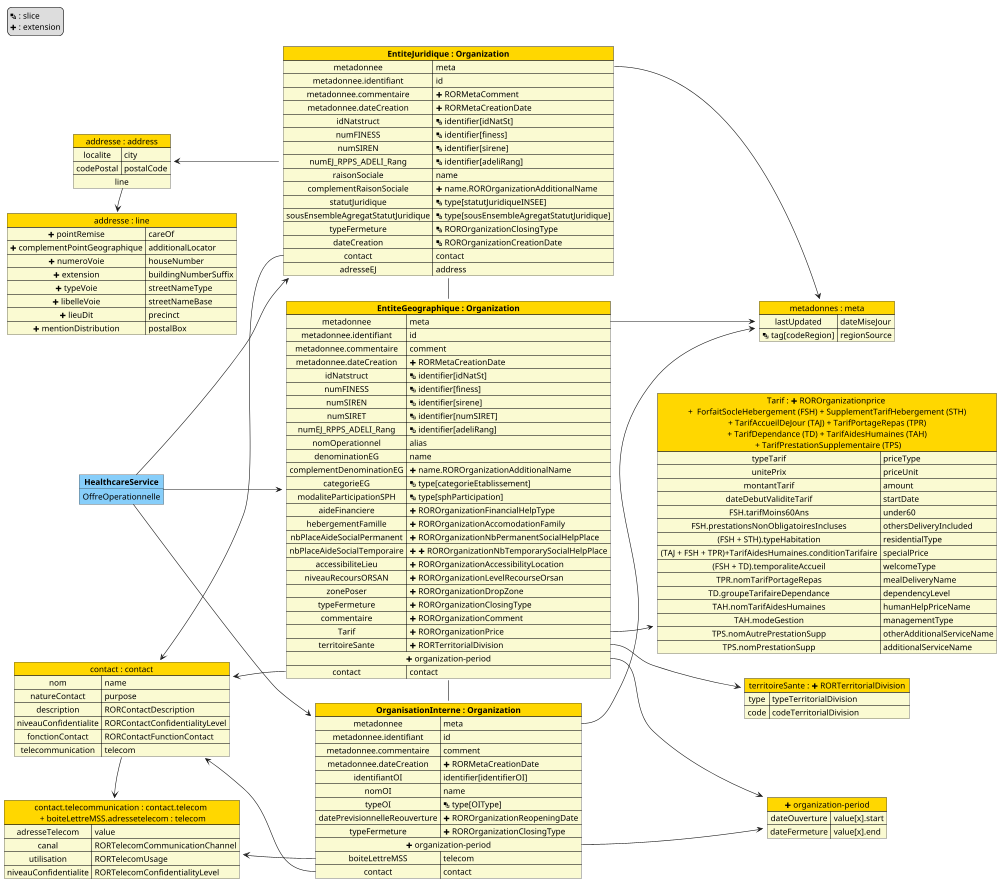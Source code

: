 @startuml mapping-Organization

left to right direction

scale 1000 width

legend top left
  <&layers> : slice
  <&plus> : extension
endlegend


map "metadonnes : meta" as meta #back:LightGoldenRodYellow;header:Gold {
    lastUpdated => dateMiseJour 
    <&layers> tag[codeRegion] => regionSource
}

map "<&plus> organization-period" as period #back:LightGoldenRodYellow;header:Gold {
    dateOuverture => value[x].start
    dateFermeture => value[x].end
}

map "territoireSante : <&plus> RORTerritorialDivision" as RORTerritorialDivision #back:LightGoldenRodYellow;header:Gold {
    type => typeTerritorialDivision
    code => codeTerritorialDivision
}

map "Tarif : <&plus> ROROrganizationprice \n +  ForfaitSocleHebergement (FSH) + SupplementTarifHebergement (STH) \n + TarifAccueilDeJour (TAJ) + TarifPortageRepas (TPR) \n + TarifDependance (TD) + TarifAidesHumaines (TAH) \n + TarifPrestationSupplementaire (TPS)" as ROROrganizationPrice #back:LightGoldenRodYellow;header:Gold {
    typeTarif => priceType
    unitePrix => priceUnit
    montantTarif => amount
    dateDebutValiditeTarif => startDate
    FSH.tarifMoins60Ans => under60
    FSH.prestationsNonObligatoiresIncluses => deliveryIncluded
    FSH.prestationsNonObligatoiresIncluses => othersDeliveryIncluded
    (FSH + STH).typeHabitation => residentialType
    (TAJ + FSH + TPR)+TarifAidesHumaines.conditionTarifaire => specialPrice
    (FSH + TD).temporaliteAccueil => welcomeType
    TPR.nomTarifPortageRepas => mealDeliveryName
    TD.groupeTarifaireDependance => dependencyLevel
    TAH.nomTarifAidesHumaines => humanHelpPriceName
    TAH.modeGestion => managementType
    TPS.nomAutrePrestationSupp => otherAdditionalServiceName
    TPS.nomPrestationSupp => additionalServiceName
}

map "contact : contact" as contact #back:LightGoldenRodYellow;header:Gold {
    nom => name
    natureContact => purpose
    description => RORContactDescription
    niveauConfidentialite => RORContactConfidentialityLevel
    fonctionContact => RORContactFunctionContact
    telecommunication => telecom
}

map "contact.telecommunication : contact.telecom \n + boiteLettreMSS.adressetelecom : telecom" as telecom #back:LightGoldenRodYellow;header:Gold {
    adresseTelecom => value
    canal => RORTelecomCommunicationChannel
    utilisation => RORTelecomUsage
    niveauConfidentialite => RORTelecomConfidentialityLevel
}
map "addresse : line" as addressLine #back:LightGoldenRodYellow;header:Gold {
    <&plus> pointRemise => careOf
    <&plus> complementPointGeographique => additionalLocator
    <&plus> numeroVoie => houseNumber
    <&plus> extension => buildingNumberSuffix
    <&plus> typeVoie => streetNameType
    <&plus> libelleVoie => streetNameBase
    <&plus> lieuDit => precinct
    <&plus> mentionDistribution => postalBox
}

map "addresse : address" as address #back:LightGoldenRodYellow;header:Gold {
    localite => city
    codePostal => postalCode
    line *-> addressLine
}


map "**EntiteJuridique : Organization**" as EJ #back:LightGoldenRodYellow;header:Gold {
    metadonnee => meta 
    metadonnee.identifiant => id
    metadonnee.commentaire => <&plus> RORMetaComment
    metadonnee.dateCreation => <&plus> RORMetaCreationDate
    idNatstruct => <&layers> identifier[idNatSt]
    numFINESS => <&layers> identifier[finess]
    numSIREN => <&layers> identifier[sirene]
    numEJ_RPPS_ADELI_Rang => <&layers> identifier[rppsRang]
    numEJ_RPPS_ADELI_Rang => <&layers> identifier[adeliRang]
    raisonSociale => name
    complementRaisonSociale => <&plus> name.ROROrganizationAdditionalName
    statutJuridique => <&layers> type[statutJuridiqueINSEE]
    sousEnsembleAgregatStatutJuridique => <&layers> type[sousEnsembleAgregatStatutJuridique]
    typeFermeture => <&layers> ROROrganizationClosingType
    dateCreation => <&layers> ROROrganizationCreationDate
    contact => contact
    adresseEJ => address
}

map "**EntiteGeographique : Organization**" as EG #back:LightGoldenRodYellow;header:Gold {
    metadonnee => meta 
    metadonnee.identifiant => id
    metadonnee.commentaire => comment
    metadonnee.dateCreation => <&plus> RORMetaCreationDate
    idNatstruct => <&layers> identifier[idNatSt]
    numFINESS => <&layers> identifier[finess]
    numSIREN => <&layers> identifier[sirene]
    numSIRET => <&layers> identifier[numSIRET]
    numEJ_RPPS_ADELI_Rang => <&layers> identifier[rppsRang]
    numEJ_RPPS_ADELI_Rang => <&layers> identifier[adeliRang]
    nomOperationnel => alias
    denominationEG => name
    complementDenominationEG => <&plus> name.ROROrganizationAdditionalName
    categorieEG => <&layers> type[categorieEtablissement] 
    modaliteParticipationSPH => <&layers> type[sphParticipation]
    aideFinanciere => <&plus> ROROrganizationFinancialHelpType
    hebergementFamille => <&plus> ROROrganizationAccomodationFamily
    nbPlaceAideSocialPermanent => <&plus> ROROrganizationNbPermanentSocialHelpPlace
    nbPlaceAideSocialTemporaire => <&plus> <&plus> ROROrganizationNbTemporarySocialHelpPlace
    accessibiliteLieu => <&plus> ROROrganizationAccessibilityLocation
    niveauRecoursORSAN => <&plus> ROROrganizationLevelRecourseOrsan
    zonePoser => <&plus> ROROrganizationDropZone
    typeFermeture => <&plus> ROROrganizationClosingType
    commentaire => <&plus> ROROrganizationComment
    Tarif => <&plus> ROROrganizationPrice
    territoireSante => <&plus> RORTerritorialDivision
    <&plus> organization-period *--> period
    contact => contact
}

map "**OrganisationInterne : Organization**" as OI #back:LightGoldenRodYellow;header:Gold {
    metadonnee => meta 
    metadonnee.identifiant => id
    metadonnee.commentaire => comment
    metadonnee.dateCreation => <&plus> RORMetaCreationDate
    identifiantOI => identifier[identifierOI]
    nomOI => name
    typeOI => <&layers> type[OIType]
    datePrevisionnelleReouverture => <&plus> ROROrganizationReopeningDate
    typeFermeture => <&plus> ROROrganizationClosingType
    <&plus> organization-period *--> period
    boiteLettreMSS => telecom
    contact => contact
}

EJ::metadonnee --> meta
EG::metadonnee --> meta
OI::metadonnee --> meta
contact <-- EJ::contact
contact <-- EG::contact
contact <-- OI::contact
contact::telecommunication -> telecom
telecom <-- OI::boiteLettreMSS
address <-- EJ::adresse
EG::territoireSante --> RORTerritorialDivision
EG::Tarif --> ROROrganizationPrice


object "**HealthcareService**" as HS #LightSkyBlue {
    OffreOperationnelle
}

HS --> EJ
HS --> EG
HS --> OI
EJ - EG 
EG - OI

@enduml
